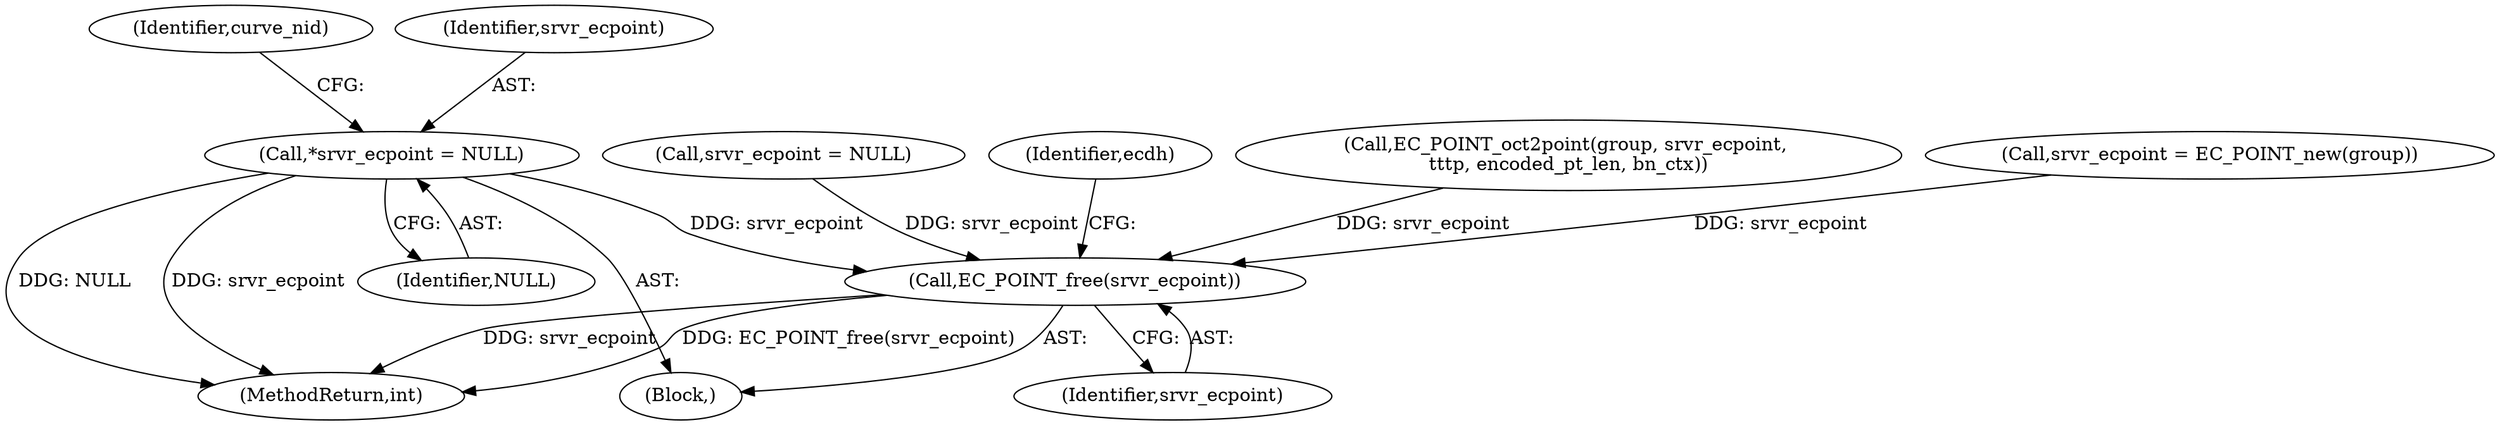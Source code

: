 digraph "0_openssl_b15f8769644b00ef7283521593360b7b2135cb63@pointer" {
"1000166" [label="(Call,*srvr_ecpoint = NULL)"];
"1001750" [label="(Call,EC_POINT_free(srvr_ecpoint))"];
"1001751" [label="(Identifier,srvr_ecpoint)"];
"1001401" [label="(Call,srvr_ecpoint = NULL)"];
"1001754" [label="(Identifier,ecdh)"];
"1001750" [label="(Call,EC_POINT_free(srvr_ecpoint))"];
"1000166" [label="(Call,*srvr_ecpoint = NULL)"];
"1001318" [label="(Call,EC_POINT_oct2point(group, srvr_ecpoint, \n\t\t\tp, encoded_pt_len, bn_ctx))"];
"1000171" [label="(Identifier,curve_nid)"];
"1000127" [label="(Block,)"];
"1000168" [label="(Identifier,NULL)"];
"1001764" [label="(MethodReturn,int)"];
"1001288" [label="(Call,srvr_ecpoint = EC_POINT_new(group))"];
"1000167" [label="(Identifier,srvr_ecpoint)"];
"1000166" -> "1000127"  [label="AST: "];
"1000166" -> "1000168"  [label="CFG: "];
"1000167" -> "1000166"  [label="AST: "];
"1000168" -> "1000166"  [label="AST: "];
"1000171" -> "1000166"  [label="CFG: "];
"1000166" -> "1001764"  [label="DDG: NULL"];
"1000166" -> "1001764"  [label="DDG: srvr_ecpoint"];
"1000166" -> "1001750"  [label="DDG: srvr_ecpoint"];
"1001750" -> "1000127"  [label="AST: "];
"1001750" -> "1001751"  [label="CFG: "];
"1001751" -> "1001750"  [label="AST: "];
"1001754" -> "1001750"  [label="CFG: "];
"1001750" -> "1001764"  [label="DDG: srvr_ecpoint"];
"1001750" -> "1001764"  [label="DDG: EC_POINT_free(srvr_ecpoint)"];
"1001318" -> "1001750"  [label="DDG: srvr_ecpoint"];
"1001288" -> "1001750"  [label="DDG: srvr_ecpoint"];
"1001401" -> "1001750"  [label="DDG: srvr_ecpoint"];
}
